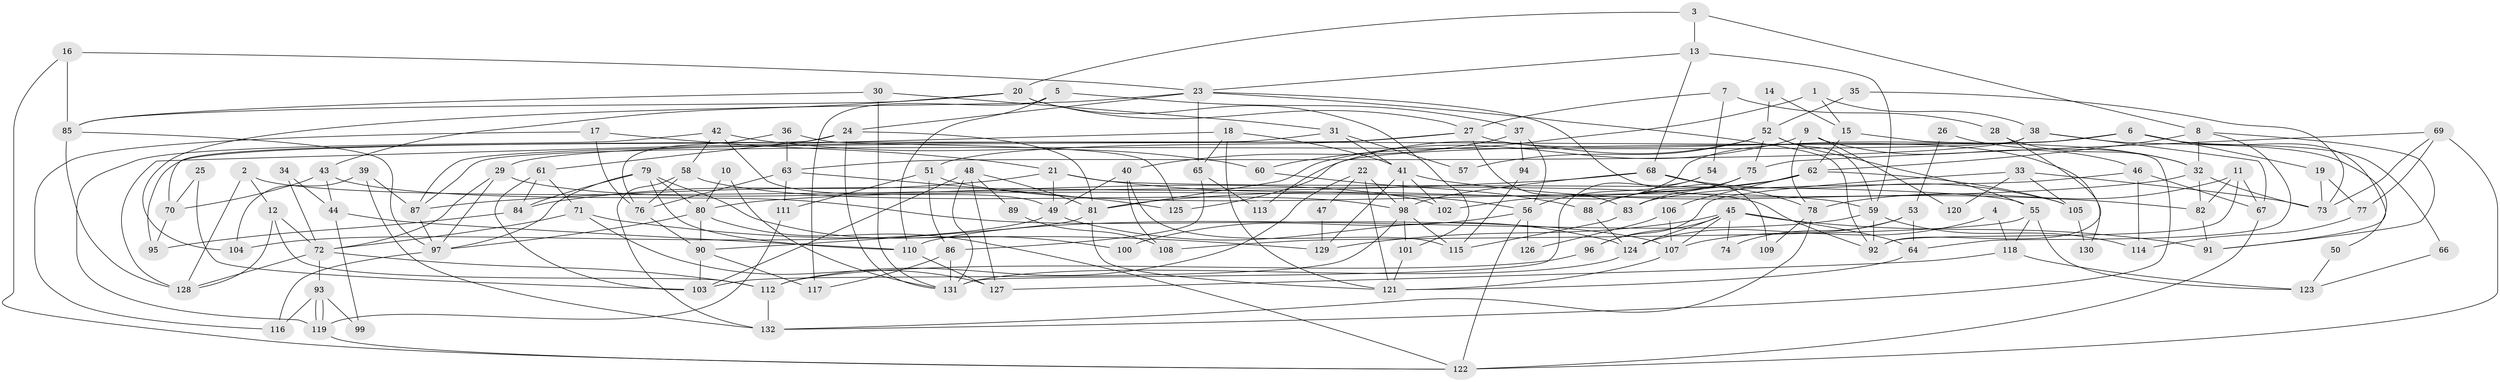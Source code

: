 // Generated by graph-tools (version 1.1) at 2025/36/03/09/25 02:36:21]
// undirected, 132 vertices, 264 edges
graph export_dot {
graph [start="1"]
  node [color=gray90,style=filled];
  1;
  2;
  3;
  4;
  5;
  6;
  7;
  8;
  9;
  10;
  11;
  12;
  13;
  14;
  15;
  16;
  17;
  18;
  19;
  20;
  21;
  22;
  23;
  24;
  25;
  26;
  27;
  28;
  29;
  30;
  31;
  32;
  33;
  34;
  35;
  36;
  37;
  38;
  39;
  40;
  41;
  42;
  43;
  44;
  45;
  46;
  47;
  48;
  49;
  50;
  51;
  52;
  53;
  54;
  55;
  56;
  57;
  58;
  59;
  60;
  61;
  62;
  63;
  64;
  65;
  66;
  67;
  68;
  69;
  70;
  71;
  72;
  73;
  74;
  75;
  76;
  77;
  78;
  79;
  80;
  81;
  82;
  83;
  84;
  85;
  86;
  87;
  88;
  89;
  90;
  91;
  92;
  93;
  94;
  95;
  96;
  97;
  98;
  99;
  100;
  101;
  102;
  103;
  104;
  105;
  106;
  107;
  108;
  109;
  110;
  111;
  112;
  113;
  114;
  115;
  116;
  117;
  118;
  119;
  120;
  121;
  122;
  123;
  124;
  125;
  126;
  127;
  128;
  129;
  130;
  131;
  132;
  1 -- 38;
  1 -- 15;
  1 -- 60;
  2 -- 12;
  2 -- 92;
  2 -- 128;
  3 -- 13;
  3 -- 8;
  3 -- 20;
  4 -- 118;
  4 -- 107;
  5 -- 110;
  5 -- 117;
  5 -- 37;
  6 -- 91;
  6 -- 125;
  6 -- 19;
  6 -- 29;
  6 -- 66;
  6 -- 102;
  7 -- 27;
  7 -- 28;
  7 -- 54;
  8 -- 91;
  8 -- 64;
  8 -- 32;
  8 -- 62;
  9 -- 78;
  9 -- 81;
  9 -- 46;
  9 -- 120;
  10 -- 80;
  10 -- 131;
  11 -- 92;
  11 -- 82;
  11 -- 67;
  11 -- 78;
  12 -- 72;
  12 -- 128;
  12 -- 112;
  13 -- 68;
  13 -- 23;
  13 -- 59;
  14 -- 52;
  14 -- 15;
  15 -- 132;
  15 -- 62;
  16 -- 122;
  16 -- 85;
  16 -- 23;
  17 -- 116;
  17 -- 76;
  17 -- 21;
  18 -- 121;
  18 -- 128;
  18 -- 41;
  18 -- 65;
  19 -- 77;
  19 -- 73;
  20 -- 43;
  20 -- 27;
  20 -- 85;
  20 -- 101;
  21 -- 84;
  21 -- 49;
  21 -- 55;
  21 -- 56;
  22 -- 112;
  22 -- 98;
  22 -- 47;
  22 -- 121;
  23 -- 24;
  23 -- 65;
  23 -- 92;
  23 -- 104;
  23 -- 109;
  24 -- 81;
  24 -- 131;
  24 -- 61;
  24 -- 70;
  25 -- 70;
  25 -- 103;
  26 -- 53;
  26 -- 32;
  27 -- 87;
  27 -- 51;
  27 -- 83;
  27 -- 130;
  28 -- 32;
  28 -- 92;
  29 -- 102;
  29 -- 72;
  29 -- 97;
  30 -- 131;
  30 -- 85;
  30 -- 31;
  31 -- 41;
  31 -- 57;
  31 -- 95;
  32 -- 80;
  32 -- 73;
  32 -- 82;
  33 -- 73;
  33 -- 105;
  33 -- 96;
  33 -- 120;
  34 -- 72;
  34 -- 44;
  35 -- 52;
  35 -- 73;
  36 -- 76;
  36 -- 63;
  36 -- 125;
  37 -- 40;
  37 -- 56;
  37 -- 94;
  38 -- 87;
  38 -- 67;
  38 -- 50;
  38 -- 63;
  39 -- 104;
  39 -- 132;
  39 -- 87;
  40 -- 115;
  40 -- 49;
  40 -- 108;
  41 -- 98;
  41 -- 82;
  41 -- 102;
  41 -- 129;
  42 -- 49;
  42 -- 119;
  42 -- 58;
  42 -- 60;
  43 -- 107;
  43 -- 70;
  43 -- 44;
  44 -- 110;
  44 -- 99;
  45 -- 96;
  45 -- 124;
  45 -- 64;
  45 -- 74;
  45 -- 91;
  45 -- 107;
  45 -- 129;
  46 -- 67;
  46 -- 83;
  46 -- 114;
  47 -- 129;
  48 -- 127;
  48 -- 81;
  48 -- 89;
  48 -- 103;
  48 -- 131;
  49 -- 124;
  49 -- 104;
  50 -- 123;
  51 -- 86;
  51 -- 59;
  51 -- 111;
  52 -- 75;
  52 -- 59;
  52 -- 55;
  52 -- 57;
  52 -- 113;
  53 -- 124;
  53 -- 64;
  53 -- 74;
  54 -- 56;
  54 -- 131;
  55 -- 108;
  55 -- 118;
  55 -- 123;
  56 -- 100;
  56 -- 122;
  56 -- 126;
  58 -- 132;
  58 -- 76;
  58 -- 98;
  59 -- 92;
  59 -- 110;
  59 -- 114;
  60 -- 88;
  61 -- 103;
  61 -- 71;
  61 -- 84;
  62 -- 88;
  62 -- 81;
  62 -- 105;
  62 -- 106;
  63 -- 76;
  63 -- 111;
  63 -- 125;
  64 -- 121;
  65 -- 86;
  65 -- 113;
  66 -- 123;
  67 -- 122;
  68 -- 98;
  68 -- 87;
  68 -- 78;
  68 -- 105;
  69 -- 73;
  69 -- 122;
  69 -- 75;
  69 -- 77;
  70 -- 95;
  71 -- 129;
  71 -- 72;
  71 -- 127;
  72 -- 93;
  72 -- 112;
  72 -- 128;
  75 -- 83;
  75 -- 88;
  76 -- 90;
  77 -- 114;
  78 -- 109;
  78 -- 132;
  79 -- 97;
  79 -- 80;
  79 -- 84;
  79 -- 100;
  79 -- 110;
  80 -- 122;
  80 -- 97;
  80 -- 90;
  81 -- 90;
  81 -- 121;
  82 -- 91;
  83 -- 115;
  84 -- 95;
  85 -- 128;
  85 -- 97;
  86 -- 131;
  86 -- 117;
  87 -- 97;
  88 -- 124;
  89 -- 108;
  90 -- 103;
  90 -- 117;
  93 -- 119;
  93 -- 119;
  93 -- 99;
  93 -- 116;
  94 -- 115;
  96 -- 112;
  97 -- 116;
  98 -- 101;
  98 -- 103;
  98 -- 115;
  101 -- 121;
  105 -- 130;
  106 -- 107;
  106 -- 126;
  107 -- 121;
  110 -- 127;
  111 -- 119;
  112 -- 132;
  118 -- 127;
  118 -- 123;
  119 -- 122;
  124 -- 131;
}
